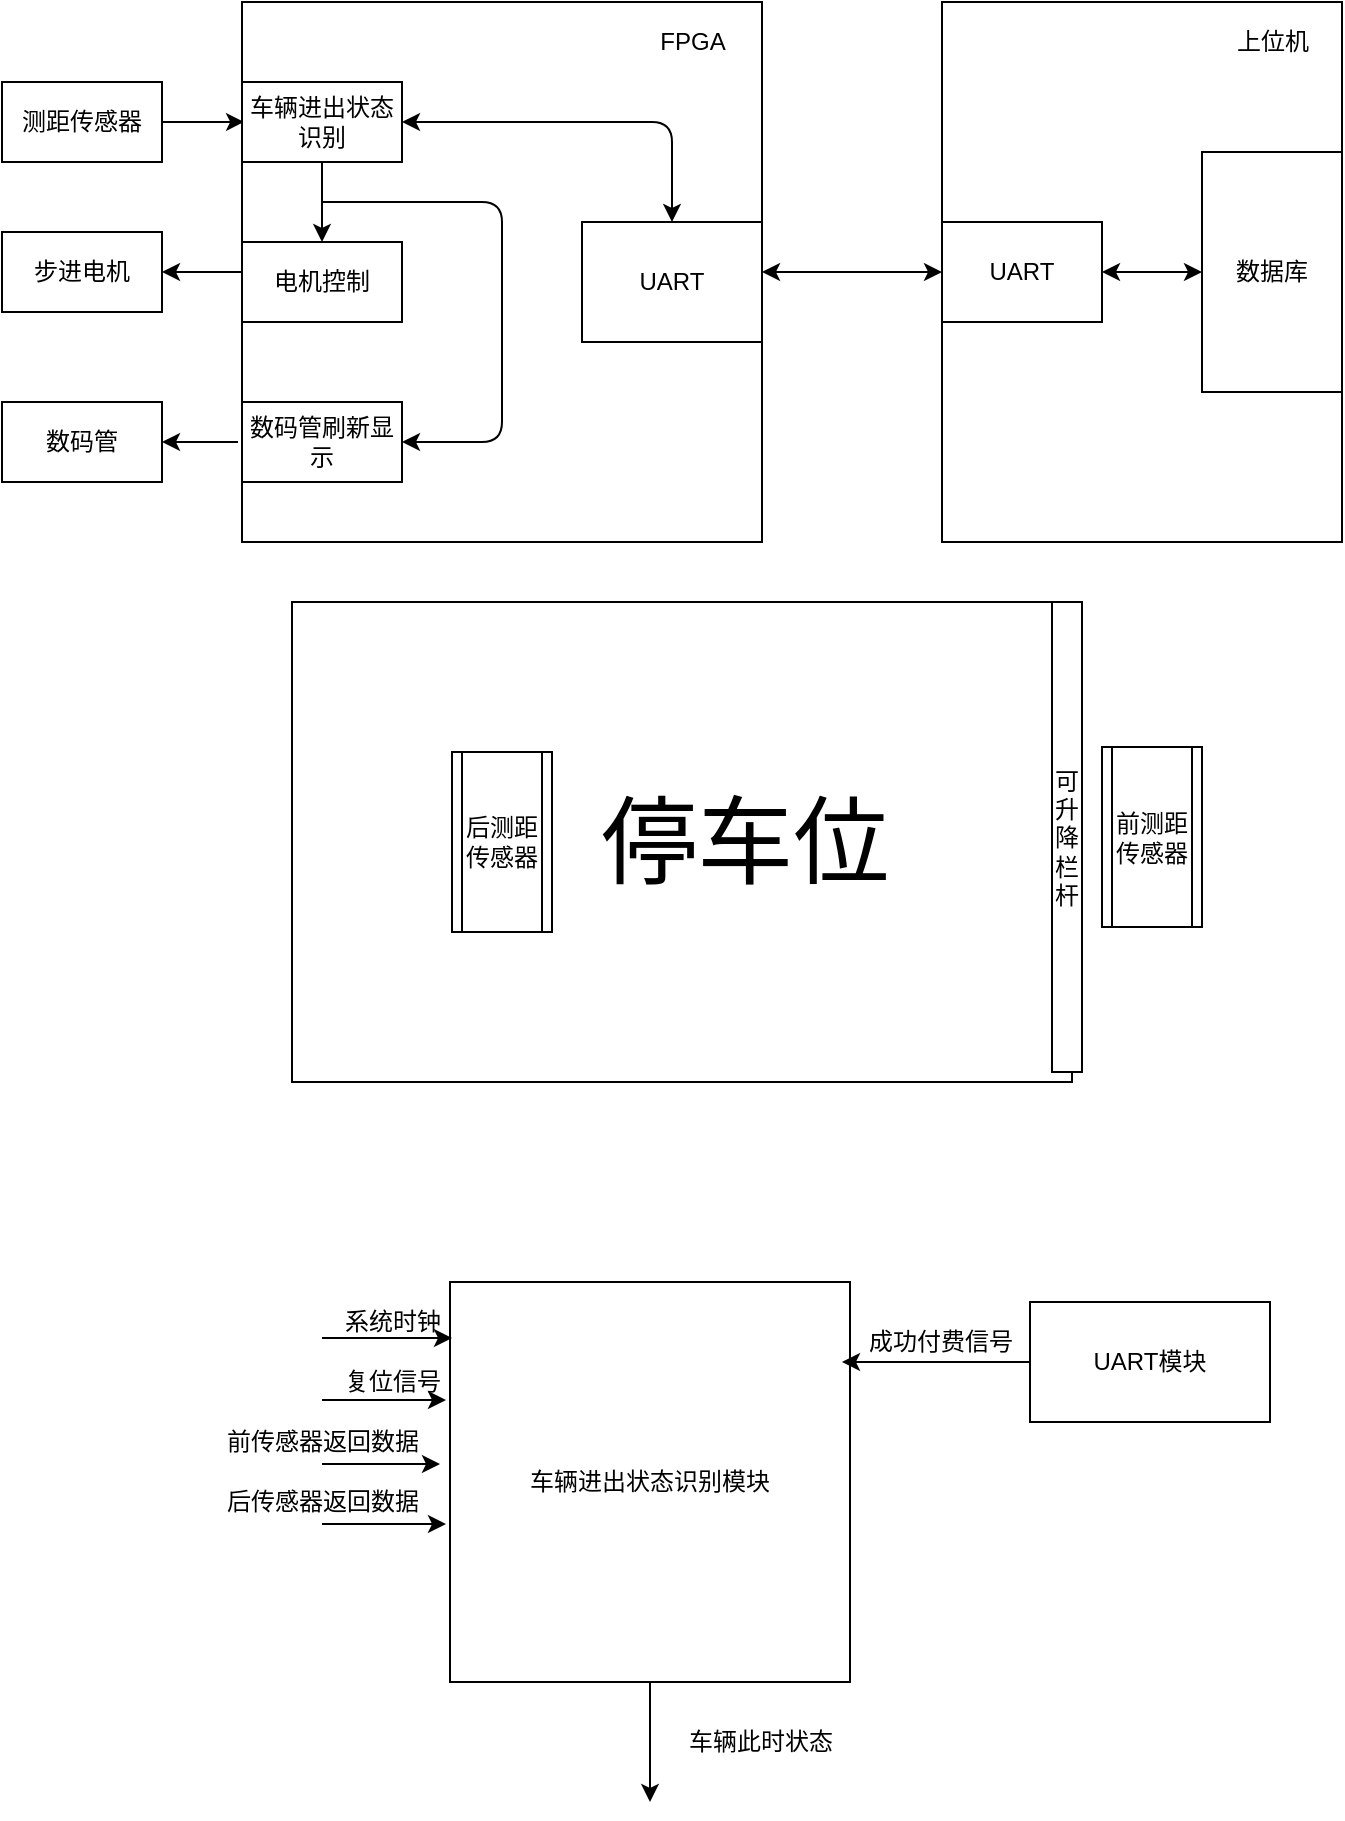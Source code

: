 <mxfile version="14.6.13" type="github" pages="2">
  <diagram id="AhWVdmM_yHLK6CxtU968" name="Page-1">
    <mxGraphModel dx="1350" dy="804" grid="1" gridSize="10" guides="1" tooltips="1" connect="1" arrows="1" fold="1" page="1" pageScale="1" pageWidth="827" pageHeight="1169" math="0" shadow="0">
      <root>
        <mxCell id="0" />
        <mxCell id="1" parent="0" />
        <mxCell id="wJKJaym3Btc18to3Iy8r-10" style="edgeStyle=orthogonalEdgeStyle;rounded=0;orthogonalLoop=1;jettySize=auto;html=1;entryX=0.004;entryY=0.222;entryDx=0;entryDy=0;entryPerimeter=0;" parent="1" source="wJKJaym3Btc18to3Iy8r-1" target="wJKJaym3Btc18to3Iy8r-2" edge="1">
          <mxGeometry relative="1" as="geometry" />
        </mxCell>
        <mxCell id="wJKJaym3Btc18to3Iy8r-1" value="测距传感器" style="rounded=0;whiteSpace=wrap;html=1;" parent="1" vertex="1">
          <mxGeometry x="90" y="150" width="80" height="40" as="geometry" />
        </mxCell>
        <mxCell id="wJKJaym3Btc18to3Iy8r-11" style="edgeStyle=orthogonalEdgeStyle;rounded=0;orthogonalLoop=1;jettySize=auto;html=1;entryX=1;entryY=0.5;entryDx=0;entryDy=0;" parent="1" source="wJKJaym3Btc18to3Iy8r-2" target="wJKJaym3Btc18to3Iy8r-4" edge="1">
          <mxGeometry relative="1" as="geometry" />
        </mxCell>
        <mxCell id="wJKJaym3Btc18to3Iy8r-2" value="" style="whiteSpace=wrap;html=1;" parent="1" vertex="1">
          <mxGeometry x="210" y="110" width="260" height="270" as="geometry" />
        </mxCell>
        <mxCell id="wJKJaym3Btc18to3Iy8r-3" value="车辆进出状态识别" style="whiteSpace=wrap;html=1;" parent="1" vertex="1">
          <mxGeometry x="210" y="150" width="80" height="40" as="geometry" />
        </mxCell>
        <mxCell id="wJKJaym3Btc18to3Iy8r-4" value="步进电机" style="whiteSpace=wrap;html=1;" parent="1" vertex="1">
          <mxGeometry x="90" y="225" width="80" height="40" as="geometry" />
        </mxCell>
        <mxCell id="wJKJaym3Btc18to3Iy8r-5" value="数码管" style="whiteSpace=wrap;html=1;" parent="1" vertex="1">
          <mxGeometry x="90" y="310" width="80" height="40" as="geometry" />
        </mxCell>
        <mxCell id="wJKJaym3Btc18to3Iy8r-6" value="" style="whiteSpace=wrap;html=1;" parent="1" vertex="1">
          <mxGeometry x="560" y="110" width="200" height="270" as="geometry" />
        </mxCell>
        <mxCell id="wJKJaym3Btc18to3Iy8r-7" value="电机控制" style="whiteSpace=wrap;html=1;" parent="1" vertex="1">
          <mxGeometry x="210" y="230" width="80" height="40" as="geometry" />
        </mxCell>
        <mxCell id="wJKJaym3Btc18to3Iy8r-8" value="UART" style="whiteSpace=wrap;html=1;" parent="1" vertex="1">
          <mxGeometry x="380" y="220" width="90" height="60" as="geometry" />
        </mxCell>
        <mxCell id="wJKJaym3Btc18to3Iy8r-9" value="数码管刷新显示" style="whiteSpace=wrap;html=1;" parent="1" vertex="1">
          <mxGeometry x="210" y="310" width="80" height="40" as="geometry" />
        </mxCell>
        <mxCell id="wJKJaym3Btc18to3Iy8r-12" value="" style="endArrow=classic;html=1;entryX=1;entryY=0.5;entryDx=0;entryDy=0;" parent="1" target="wJKJaym3Btc18to3Iy8r-5" edge="1">
          <mxGeometry width="50" height="50" relative="1" as="geometry">
            <mxPoint x="208" y="330" as="sourcePoint" />
            <mxPoint x="420" y="410" as="targetPoint" />
          </mxGeometry>
        </mxCell>
        <mxCell id="wJKJaym3Btc18to3Iy8r-14" value="" style="endArrow=classic;html=1;exitX=0.5;exitY=1;exitDx=0;exitDy=0;" parent="1" source="wJKJaym3Btc18to3Iy8r-3" target="wJKJaym3Btc18to3Iy8r-7" edge="1">
          <mxGeometry width="50" height="50" relative="1" as="geometry">
            <mxPoint x="390" y="430" as="sourcePoint" />
            <mxPoint x="440" y="380" as="targetPoint" />
          </mxGeometry>
        </mxCell>
        <mxCell id="wJKJaym3Btc18to3Iy8r-16" value="" style="endArrow=classic;html=1;entryX=1;entryY=0.5;entryDx=0;entryDy=0;" parent="1" target="wJKJaym3Btc18to3Iy8r-9" edge="1">
          <mxGeometry width="50" height="50" relative="1" as="geometry">
            <mxPoint x="250" y="210" as="sourcePoint" />
            <mxPoint x="440" y="380" as="targetPoint" />
            <Array as="points">
              <mxPoint x="340" y="210" />
              <mxPoint x="340" y="330" />
            </Array>
          </mxGeometry>
        </mxCell>
        <mxCell id="wJKJaym3Btc18to3Iy8r-17" value="" style="endArrow=classic;startArrow=classic;html=1;exitX=1;exitY=0.5;exitDx=0;exitDy=0;entryX=0;entryY=0.5;entryDx=0;entryDy=0;" parent="1" source="wJKJaym3Btc18to3Iy8r-2" target="wJKJaym3Btc18to3Iy8r-6" edge="1">
          <mxGeometry width="50" height="50" relative="1" as="geometry">
            <mxPoint x="390" y="430" as="sourcePoint" />
            <mxPoint x="440" y="380" as="targetPoint" />
          </mxGeometry>
        </mxCell>
        <mxCell id="wJKJaym3Btc18to3Iy8r-18" value="FPGA" style="text;html=1;align=center;verticalAlign=middle;resizable=0;points=[];autosize=1;strokeColor=none;" parent="1" vertex="1">
          <mxGeometry x="410" y="120" width="50" height="20" as="geometry" />
        </mxCell>
        <mxCell id="wJKJaym3Btc18to3Iy8r-19" value="上位机" style="text;html=1;align=center;verticalAlign=middle;resizable=0;points=[];autosize=1;strokeColor=none;" parent="1" vertex="1">
          <mxGeometry x="700" y="120" width="50" height="20" as="geometry" />
        </mxCell>
        <mxCell id="wJKJaym3Btc18to3Iy8r-20" value="UART" style="whiteSpace=wrap;html=1;" parent="1" vertex="1">
          <mxGeometry x="560" y="220" width="80" height="50" as="geometry" />
        </mxCell>
        <mxCell id="wJKJaym3Btc18to3Iy8r-21" value="数据库" style="whiteSpace=wrap;html=1;" parent="1" vertex="1">
          <mxGeometry x="690" y="185" width="70" height="120" as="geometry" />
        </mxCell>
        <mxCell id="wJKJaym3Btc18to3Iy8r-24" value="" style="endArrow=classic;startArrow=classic;html=1;exitX=0;exitY=0.5;exitDx=0;exitDy=0;entryX=1;entryY=0.5;entryDx=0;entryDy=0;" parent="1" source="wJKJaym3Btc18to3Iy8r-21" target="wJKJaym3Btc18to3Iy8r-20" edge="1">
          <mxGeometry width="50" height="50" relative="1" as="geometry">
            <mxPoint x="390" y="430" as="sourcePoint" />
            <mxPoint x="440" y="380" as="targetPoint" />
          </mxGeometry>
        </mxCell>
        <mxCell id="hNRzAAJFqG2Eg004tOYV-2" value="" style="endArrow=classic;startArrow=classic;html=1;exitX=1;exitY=0.5;exitDx=0;exitDy=0;entryX=0.5;entryY=0;entryDx=0;entryDy=0;" edge="1" parent="1" source="wJKJaym3Btc18to3Iy8r-3" target="wJKJaym3Btc18to3Iy8r-8">
          <mxGeometry width="50" height="50" relative="1" as="geometry">
            <mxPoint x="390" y="440" as="sourcePoint" />
            <mxPoint x="440" y="390" as="targetPoint" />
            <Array as="points">
              <mxPoint x="425" y="170" />
            </Array>
          </mxGeometry>
        </mxCell>
        <mxCell id="hNRzAAJFqG2Eg004tOYV-4" value="&amp;nbsp;&amp;nbsp;&amp;nbsp;&amp;nbsp;&amp;nbsp;&amp;nbsp;&amp;nbsp;&amp;nbsp;&amp;nbsp;&amp;nbsp;&amp;nbsp;&amp;nbsp;&amp;nbsp;&amp;nbsp;&amp;nbsp;&amp;nbsp;&amp;nbsp;&amp;nbsp; &lt;font style=&quot;font-size: 48px&quot;&gt;停车位&lt;/font&gt;" style="rounded=0;whiteSpace=wrap;html=1;sketch=0;" vertex="1" parent="1">
          <mxGeometry x="235" y="410" width="390" height="240" as="geometry" />
        </mxCell>
        <mxCell id="hNRzAAJFqG2Eg004tOYV-5" value="后测距传感器" style="shape=process;whiteSpace=wrap;html=1;backgroundOutline=1;rounded=0;sketch=0;" vertex="1" parent="1">
          <mxGeometry x="315" y="485" width="50" height="90" as="geometry" />
        </mxCell>
        <mxCell id="hNRzAAJFqG2Eg004tOYV-6" value="前测距传感器" style="shape=process;whiteSpace=wrap;html=1;backgroundOutline=1;rounded=0;sketch=0;" vertex="1" parent="1">
          <mxGeometry x="640" y="482.5" width="50" height="90" as="geometry" />
        </mxCell>
        <mxCell id="hNRzAAJFqG2Eg004tOYV-9" value="" style="endArrow=none;dashed=1;html=1;exitX=1.004;exitY=0.033;exitDx=0;exitDy=0;exitPerimeter=0;" edge="1" parent="1" source="hNRzAAJFqG2Eg004tOYV-4">
          <mxGeometry width="50" height="50" relative="1" as="geometry">
            <mxPoint x="75" y="385" as="sourcePoint" />
            <mxPoint x="625" y="645" as="targetPoint" />
          </mxGeometry>
        </mxCell>
        <mxCell id="hNRzAAJFqG2Eg004tOYV-11" value="可升降栏杆" style="whiteSpace=wrap;html=1;rounded=0;sketch=0;" vertex="1" parent="1">
          <mxGeometry x="615" y="410" width="15" height="235" as="geometry" />
        </mxCell>
        <mxCell id="hNRzAAJFqG2Eg004tOYV-29" style="edgeStyle=orthogonalEdgeStyle;curved=0;rounded=1;sketch=0;orthogonalLoop=1;jettySize=auto;html=1;" edge="1" parent="1" source="hNRzAAJFqG2Eg004tOYV-12">
          <mxGeometry relative="1" as="geometry">
            <mxPoint x="414" y="1010" as="targetPoint" />
          </mxGeometry>
        </mxCell>
        <mxCell id="hNRzAAJFqG2Eg004tOYV-12" value="车辆进出状态识别模块" style="whiteSpace=wrap;html=1;aspect=fixed;rounded=0;sketch=0;" vertex="1" parent="1">
          <mxGeometry x="314" y="750" width="200" height="200" as="geometry" />
        </mxCell>
        <mxCell id="hNRzAAJFqG2Eg004tOYV-13" value="" style="endArrow=classic;html=1;entryX=0.005;entryY=0.14;entryDx=0;entryDy=0;entryPerimeter=0;" edge="1" parent="1" target="hNRzAAJFqG2Eg004tOYV-12">
          <mxGeometry width="50" height="50" relative="1" as="geometry">
            <mxPoint x="250" y="778" as="sourcePoint" />
            <mxPoint x="440" y="730" as="targetPoint" />
          </mxGeometry>
        </mxCell>
        <mxCell id="hNRzAAJFqG2Eg004tOYV-14" value="系统时钟" style="text;html=1;align=center;verticalAlign=middle;resizable=0;points=[];autosize=1;strokeColor=none;" vertex="1" parent="1">
          <mxGeometry x="255" y="760" width="60" height="20" as="geometry" />
        </mxCell>
        <mxCell id="hNRzAAJFqG2Eg004tOYV-15" value="" style="endArrow=classic;html=1;entryX=-0.01;entryY=0.295;entryDx=0;entryDy=0;entryPerimeter=0;" edge="1" parent="1" target="hNRzAAJFqG2Eg004tOYV-12">
          <mxGeometry width="50" height="50" relative="1" as="geometry">
            <mxPoint x="250" y="809" as="sourcePoint" />
            <mxPoint x="440" y="730" as="targetPoint" />
          </mxGeometry>
        </mxCell>
        <mxCell id="hNRzAAJFqG2Eg004tOYV-16" value="复位信号" style="text;html=1;align=center;verticalAlign=middle;resizable=0;points=[];autosize=1;strokeColor=none;" vertex="1" parent="1">
          <mxGeometry x="255" y="790" width="60" height="20" as="geometry" />
        </mxCell>
        <mxCell id="hNRzAAJFqG2Eg004tOYV-17" value="" style="endArrow=classic;html=1;entryX=-0.025;entryY=0.455;entryDx=0;entryDy=0;entryPerimeter=0;" edge="1" parent="1" target="hNRzAAJFqG2Eg004tOYV-12">
          <mxGeometry width="50" height="50" relative="1" as="geometry">
            <mxPoint x="250" y="841" as="sourcePoint" />
            <mxPoint x="440" y="730" as="targetPoint" />
          </mxGeometry>
        </mxCell>
        <mxCell id="hNRzAAJFqG2Eg004tOYV-18" value="前传感器返回数据" style="text;html=1;align=center;verticalAlign=middle;resizable=0;points=[];autosize=1;strokeColor=none;" vertex="1" parent="1">
          <mxGeometry x="195" y="820" width="110" height="20" as="geometry" />
        </mxCell>
        <mxCell id="hNRzAAJFqG2Eg004tOYV-19" value="" style="endArrow=classic;html=1;entryX=-0.01;entryY=0.605;entryDx=0;entryDy=0;entryPerimeter=0;" edge="1" parent="1" target="hNRzAAJFqG2Eg004tOYV-12">
          <mxGeometry width="50" height="50" relative="1" as="geometry">
            <mxPoint x="250" y="871" as="sourcePoint" />
            <mxPoint x="440" y="730" as="targetPoint" />
          </mxGeometry>
        </mxCell>
        <mxCell id="hNRzAAJFqG2Eg004tOYV-20" value="后传感器返回数据" style="text;html=1;align=center;verticalAlign=middle;resizable=0;points=[];autosize=1;strokeColor=none;" vertex="1" parent="1">
          <mxGeometry x="195" y="850" width="110" height="20" as="geometry" />
        </mxCell>
        <mxCell id="hNRzAAJFqG2Eg004tOYV-25" value="成功付费信号" style="text;html=1;align=center;verticalAlign=middle;resizable=0;points=[];autosize=1;strokeColor=none;" vertex="1" parent="1">
          <mxGeometry x="514" y="770" width="90" height="20" as="geometry" />
        </mxCell>
        <mxCell id="hNRzAAJFqG2Eg004tOYV-28" style="edgeStyle=orthogonalEdgeStyle;curved=0;rounded=1;sketch=0;orthogonalLoop=1;jettySize=auto;html=1;entryX=0.98;entryY=0.2;entryDx=0;entryDy=0;entryPerimeter=0;" edge="1" parent="1" source="hNRzAAJFqG2Eg004tOYV-26" target="hNRzAAJFqG2Eg004tOYV-12">
          <mxGeometry relative="1" as="geometry" />
        </mxCell>
        <mxCell id="hNRzAAJFqG2Eg004tOYV-26" value="UART模块" style="whiteSpace=wrap;html=1;rounded=0;sketch=0;" vertex="1" parent="1">
          <mxGeometry x="604" y="760" width="120" height="60" as="geometry" />
        </mxCell>
        <mxCell id="hNRzAAJFqG2Eg004tOYV-30" value="车辆此时状态" style="text;html=1;align=center;verticalAlign=middle;resizable=0;points=[];autosize=1;strokeColor=none;" vertex="1" parent="1">
          <mxGeometry x="424" y="970" width="90" height="20" as="geometry" />
        </mxCell>
      </root>
    </mxGraphModel>
  </diagram>
  <diagram id="p_6IQaVI3_BeOrhrghh_" name="Page-2">
    <mxGraphModel dx="1350" dy="804" grid="1" gridSize="10" guides="1" tooltips="1" connect="1" arrows="1" fold="1" page="1" pageScale="1" pageWidth="827" pageHeight="1169" math="0" shadow="0">
      <root>
        <mxCell id="RS6YnEL1UOEDpsYnXx5M-0" />
        <mxCell id="RS6YnEL1UOEDpsYnXx5M-1" parent="RS6YnEL1UOEDpsYnXx5M-0" />
        <mxCell id="RS6YnEL1UOEDpsYnXx5M-2" value="&amp;nbsp;&amp;nbsp;&amp;nbsp;&amp;nbsp;&amp;nbsp;&amp;nbsp;&amp;nbsp;&amp;nbsp;&amp;nbsp;&amp;nbsp;&amp;nbsp;&amp;nbsp;&amp;nbsp;&amp;nbsp;&amp;nbsp;&amp;nbsp;&amp;nbsp;&amp;nbsp; &lt;font style=&quot;font-size: 48px&quot;&gt;停车位&lt;/font&gt;" style="rounded=0;whiteSpace=wrap;html=1;sketch=0;" vertex="1" parent="RS6YnEL1UOEDpsYnXx5M-1">
          <mxGeometry x="300" y="250" width="390" height="240" as="geometry" />
        </mxCell>
        <mxCell id="RS6YnEL1UOEDpsYnXx5M-3" value="后测距传感器" style="shape=process;whiteSpace=wrap;html=1;backgroundOutline=1;rounded=0;sketch=0;" vertex="1" parent="RS6YnEL1UOEDpsYnXx5M-1">
          <mxGeometry x="380" y="325" width="50" height="90" as="geometry" />
        </mxCell>
        <mxCell id="RS6YnEL1UOEDpsYnXx5M-4" value="前测距传感器" style="shape=process;whiteSpace=wrap;html=1;backgroundOutline=1;rounded=0;sketch=0;" vertex="1" parent="RS6YnEL1UOEDpsYnXx5M-1">
          <mxGeometry x="705" y="322.5" width="50" height="90" as="geometry" />
        </mxCell>
        <mxCell id="RS6YnEL1UOEDpsYnXx5M-5" value="" style="endArrow=none;dashed=1;html=1;exitX=1.004;exitY=0.033;exitDx=0;exitDy=0;exitPerimeter=0;" edge="1" source="RS6YnEL1UOEDpsYnXx5M-2" parent="RS6YnEL1UOEDpsYnXx5M-1">
          <mxGeometry width="50" height="50" relative="1" as="geometry">
            <mxPoint x="140" y="225" as="sourcePoint" />
            <mxPoint x="690" y="485" as="targetPoint" />
          </mxGeometry>
        </mxCell>
        <mxCell id="RS6YnEL1UOEDpsYnXx5M-6" value="可升降栏杆" style="whiteSpace=wrap;html=1;rounded=0;sketch=0;" vertex="1" parent="RS6YnEL1UOEDpsYnXx5M-1">
          <mxGeometry x="680" y="250" width="15" height="235" as="geometry" />
        </mxCell>
        <mxCell id="RS6YnEL1UOEDpsYnXx5M-7" style="edgeStyle=orthogonalEdgeStyle;curved=0;rounded=1;sketch=0;orthogonalLoop=1;jettySize=auto;html=1;" edge="1" source="RS6YnEL1UOEDpsYnXx5M-8" parent="RS6YnEL1UOEDpsYnXx5M-1">
          <mxGeometry relative="1" as="geometry">
            <mxPoint x="479" y="850" as="targetPoint" />
          </mxGeometry>
        </mxCell>
        <mxCell id="RS6YnEL1UOEDpsYnXx5M-8" value="车辆进出状态识别模块" style="whiteSpace=wrap;html=1;aspect=fixed;rounded=0;sketch=0;" vertex="1" parent="RS6YnEL1UOEDpsYnXx5M-1">
          <mxGeometry x="379" y="590" width="200" height="200" as="geometry" />
        </mxCell>
        <mxCell id="RS6YnEL1UOEDpsYnXx5M-9" value="" style="endArrow=classic;html=1;entryX=0.005;entryY=0.14;entryDx=0;entryDy=0;entryPerimeter=0;" edge="1" target="RS6YnEL1UOEDpsYnXx5M-8" parent="RS6YnEL1UOEDpsYnXx5M-1">
          <mxGeometry width="50" height="50" relative="1" as="geometry">
            <mxPoint x="315" y="618" as="sourcePoint" />
            <mxPoint x="505" y="570" as="targetPoint" />
          </mxGeometry>
        </mxCell>
        <mxCell id="RS6YnEL1UOEDpsYnXx5M-10" value="系统时钟" style="text;html=1;align=center;verticalAlign=middle;resizable=0;points=[];autosize=1;strokeColor=none;" vertex="1" parent="RS6YnEL1UOEDpsYnXx5M-1">
          <mxGeometry x="320" y="600" width="60" height="20" as="geometry" />
        </mxCell>
        <mxCell id="RS6YnEL1UOEDpsYnXx5M-11" value="" style="endArrow=classic;html=1;entryX=-0.01;entryY=0.295;entryDx=0;entryDy=0;entryPerimeter=0;" edge="1" target="RS6YnEL1UOEDpsYnXx5M-8" parent="RS6YnEL1UOEDpsYnXx5M-1">
          <mxGeometry width="50" height="50" relative="1" as="geometry">
            <mxPoint x="315" y="649" as="sourcePoint" />
            <mxPoint x="505" y="570" as="targetPoint" />
          </mxGeometry>
        </mxCell>
        <mxCell id="RS6YnEL1UOEDpsYnXx5M-12" value="复位信号" style="text;html=1;align=center;verticalAlign=middle;resizable=0;points=[];autosize=1;strokeColor=none;" vertex="1" parent="RS6YnEL1UOEDpsYnXx5M-1">
          <mxGeometry x="320" y="630" width="60" height="20" as="geometry" />
        </mxCell>
        <mxCell id="RS6YnEL1UOEDpsYnXx5M-13" value="" style="endArrow=classic;html=1;entryX=-0.025;entryY=0.455;entryDx=0;entryDy=0;entryPerimeter=0;" edge="1" target="RS6YnEL1UOEDpsYnXx5M-8" parent="RS6YnEL1UOEDpsYnXx5M-1">
          <mxGeometry width="50" height="50" relative="1" as="geometry">
            <mxPoint x="315" y="681" as="sourcePoint" />
            <mxPoint x="505" y="570" as="targetPoint" />
          </mxGeometry>
        </mxCell>
        <mxCell id="RS6YnEL1UOEDpsYnXx5M-14" value="前传感器返回数据" style="text;html=1;align=center;verticalAlign=middle;resizable=0;points=[];autosize=1;strokeColor=none;" vertex="1" parent="RS6YnEL1UOEDpsYnXx5M-1">
          <mxGeometry x="260" y="660" width="110" height="20" as="geometry" />
        </mxCell>
        <mxCell id="RS6YnEL1UOEDpsYnXx5M-15" value="" style="endArrow=classic;html=1;entryX=-0.01;entryY=0.605;entryDx=0;entryDy=0;entryPerimeter=0;" edge="1" target="RS6YnEL1UOEDpsYnXx5M-8" parent="RS6YnEL1UOEDpsYnXx5M-1">
          <mxGeometry width="50" height="50" relative="1" as="geometry">
            <mxPoint x="315" y="711" as="sourcePoint" />
            <mxPoint x="505" y="570" as="targetPoint" />
          </mxGeometry>
        </mxCell>
        <mxCell id="RS6YnEL1UOEDpsYnXx5M-16" value="后传感器返回数据" style="text;html=1;align=center;verticalAlign=middle;resizable=0;points=[];autosize=1;strokeColor=none;" vertex="1" parent="RS6YnEL1UOEDpsYnXx5M-1">
          <mxGeometry x="260" y="690" width="110" height="20" as="geometry" />
        </mxCell>
        <mxCell id="RS6YnEL1UOEDpsYnXx5M-17" value="成功付费信号" style="text;html=1;align=center;verticalAlign=middle;resizable=0;points=[];autosize=1;strokeColor=none;" vertex="1" parent="RS6YnEL1UOEDpsYnXx5M-1">
          <mxGeometry x="579" y="610" width="90" height="20" as="geometry" />
        </mxCell>
        <mxCell id="RS6YnEL1UOEDpsYnXx5M-18" style="edgeStyle=orthogonalEdgeStyle;curved=0;rounded=1;sketch=0;orthogonalLoop=1;jettySize=auto;html=1;entryX=0.98;entryY=0.2;entryDx=0;entryDy=0;entryPerimeter=0;" edge="1" source="RS6YnEL1UOEDpsYnXx5M-19" target="RS6YnEL1UOEDpsYnXx5M-8" parent="RS6YnEL1UOEDpsYnXx5M-1">
          <mxGeometry relative="1" as="geometry" />
        </mxCell>
        <mxCell id="RS6YnEL1UOEDpsYnXx5M-19" value="UART模块" style="whiteSpace=wrap;html=1;rounded=0;sketch=0;" vertex="1" parent="RS6YnEL1UOEDpsYnXx5M-1">
          <mxGeometry x="669" y="600" width="120" height="60" as="geometry" />
        </mxCell>
        <mxCell id="RS6YnEL1UOEDpsYnXx5M-20" value="车辆此时状态" style="text;html=1;align=center;verticalAlign=middle;resizable=0;points=[];autosize=1;strokeColor=none;" vertex="1" parent="RS6YnEL1UOEDpsYnXx5M-1">
          <mxGeometry x="489" y="810" width="90" height="20" as="geometry" />
        </mxCell>
      </root>
    </mxGraphModel>
  </diagram>
</mxfile>

